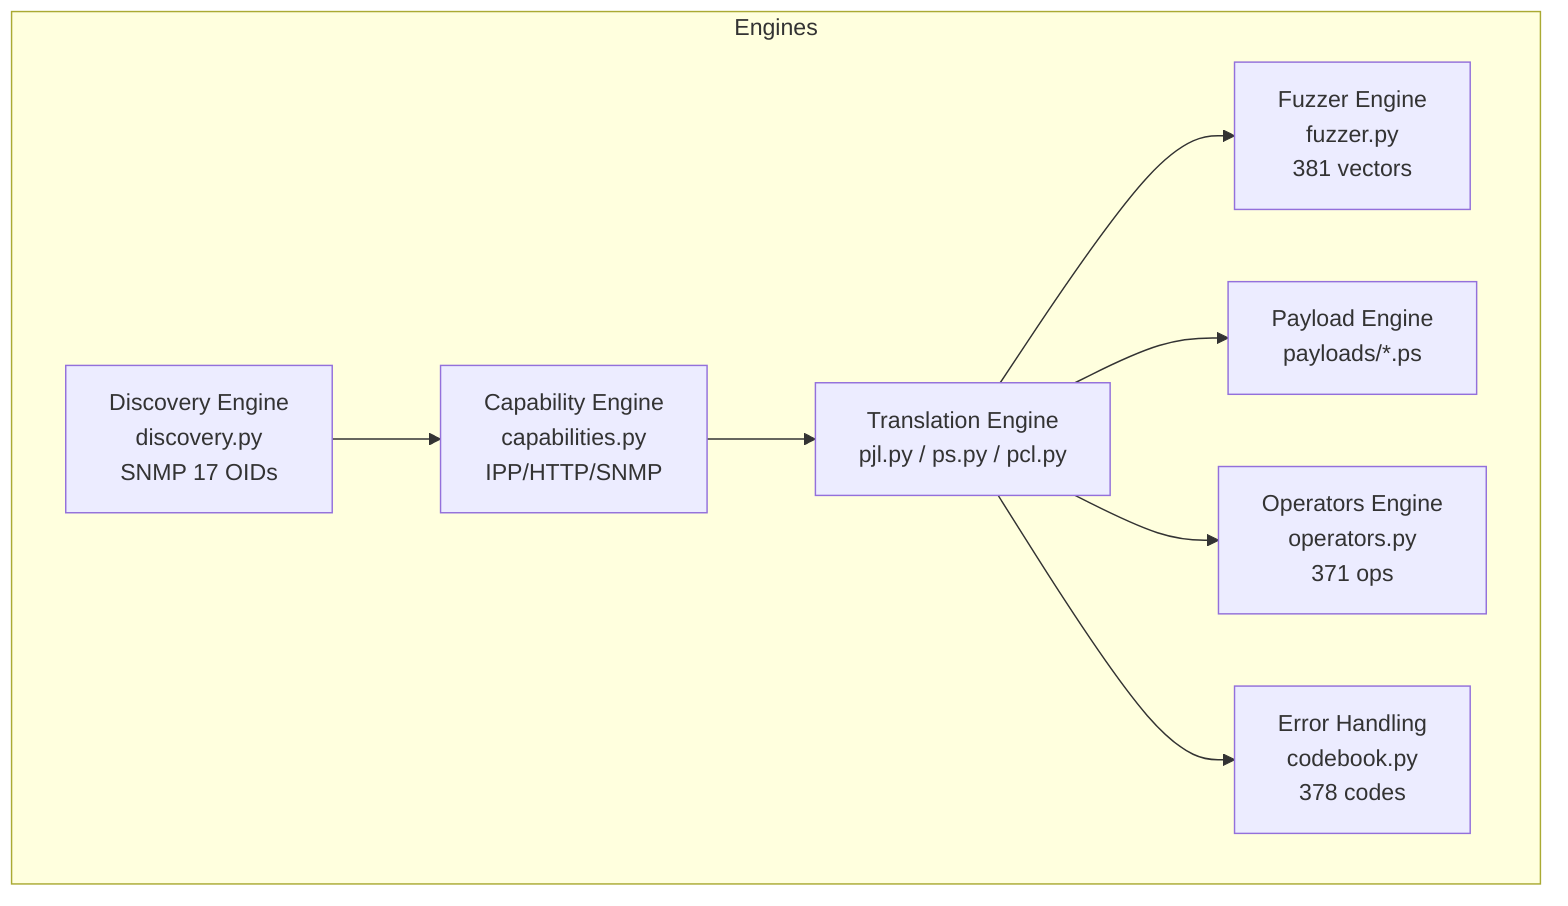 %% PrinterReaper v2.4.2 - Engines
%% Generates: diagrams/png/engines.png
flowchart TB
  subgraph Engines
    D["Discovery Engine<br/>discovery.py<br/>SNMP 17 OIDs"]
    C["Capability Engine<br/>capabilities.py<br/>IPP/HTTP/SNMP"]
    T["Translation Engine<br/>pjl.py / ps.py / pcl.py"]
    F["Fuzzer Engine<br/>fuzzer.py<br/>381 vectors"]
    P["Payload Engine<br/>payloads/*.ps"]
    E["Error Handling<br/>codebook.py<br/>378 codes"]
    O["Operators Engine<br/>operators.py<br/>371 ops"]
  end
  D --> C --> T
  T --> F
  T --> P
  T --> O
  T --> E